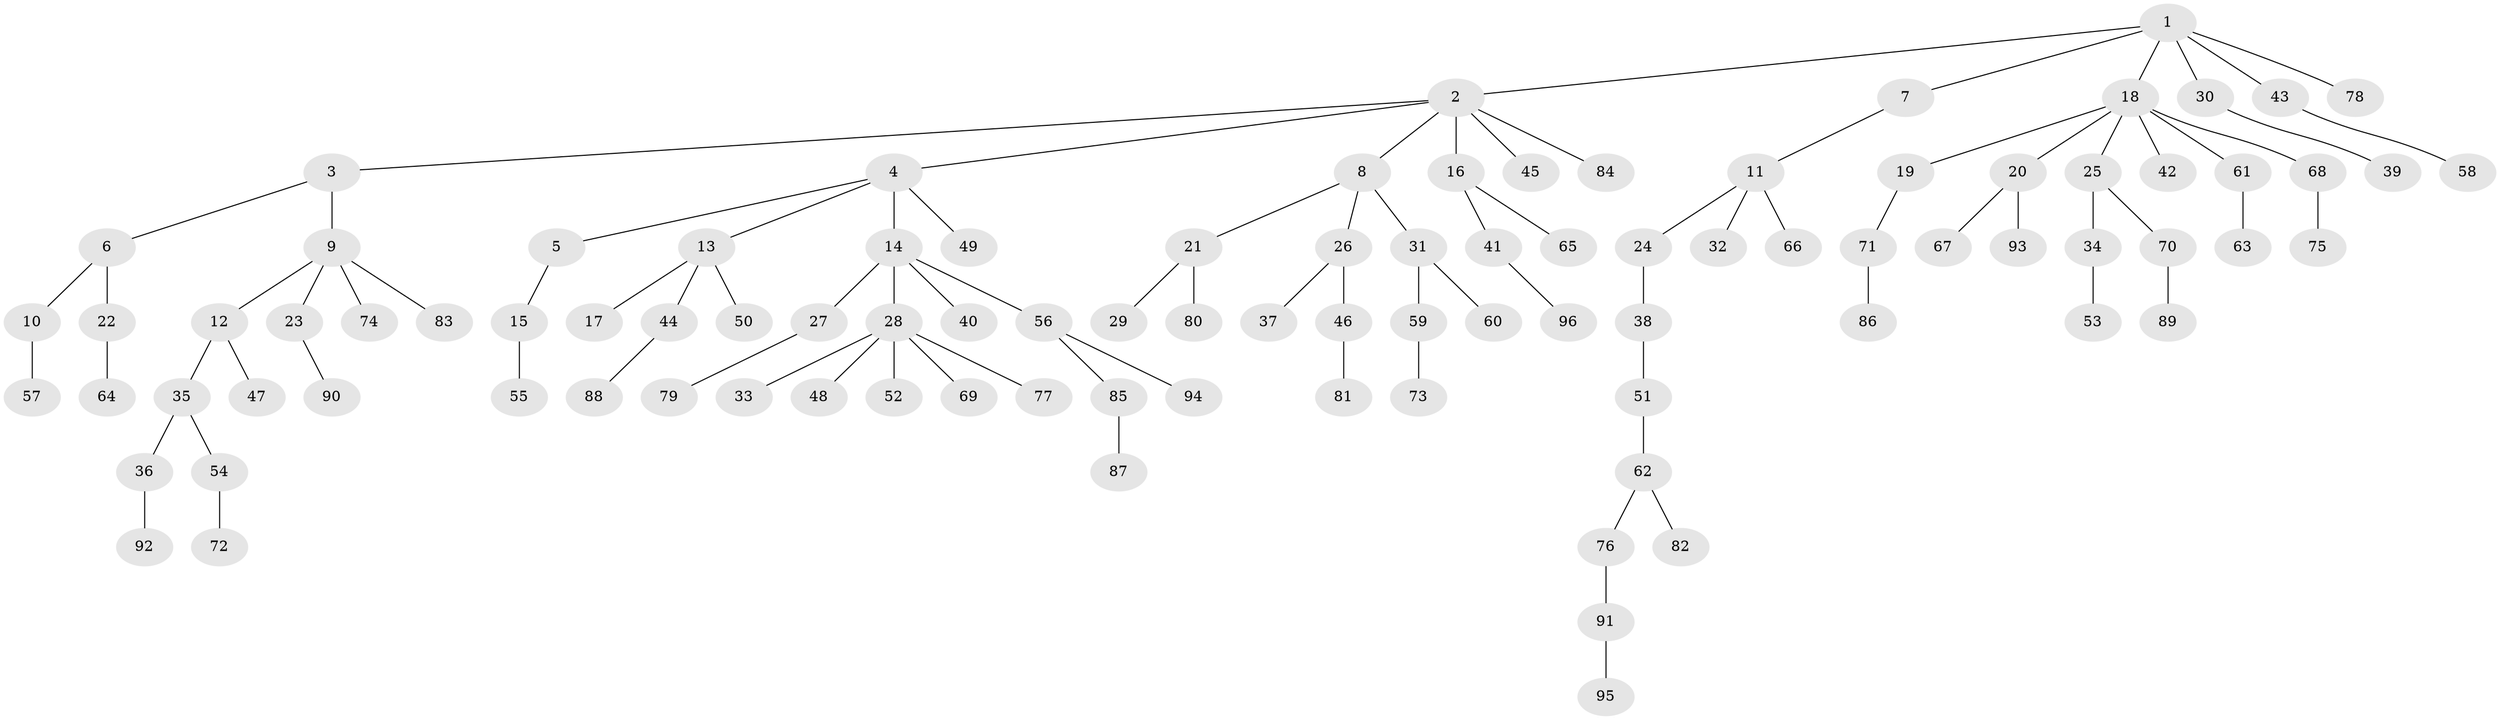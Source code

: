 // Generated by graph-tools (version 1.1) at 2025/02/03/09/25 03:02:23]
// undirected, 96 vertices, 95 edges
graph export_dot {
graph [start="1"]
  node [color=gray90,style=filled];
  1;
  2;
  3;
  4;
  5;
  6;
  7;
  8;
  9;
  10;
  11;
  12;
  13;
  14;
  15;
  16;
  17;
  18;
  19;
  20;
  21;
  22;
  23;
  24;
  25;
  26;
  27;
  28;
  29;
  30;
  31;
  32;
  33;
  34;
  35;
  36;
  37;
  38;
  39;
  40;
  41;
  42;
  43;
  44;
  45;
  46;
  47;
  48;
  49;
  50;
  51;
  52;
  53;
  54;
  55;
  56;
  57;
  58;
  59;
  60;
  61;
  62;
  63;
  64;
  65;
  66;
  67;
  68;
  69;
  70;
  71;
  72;
  73;
  74;
  75;
  76;
  77;
  78;
  79;
  80;
  81;
  82;
  83;
  84;
  85;
  86;
  87;
  88;
  89;
  90;
  91;
  92;
  93;
  94;
  95;
  96;
  1 -- 2;
  1 -- 7;
  1 -- 18;
  1 -- 30;
  1 -- 43;
  1 -- 78;
  2 -- 3;
  2 -- 4;
  2 -- 8;
  2 -- 16;
  2 -- 45;
  2 -- 84;
  3 -- 6;
  3 -- 9;
  4 -- 5;
  4 -- 13;
  4 -- 14;
  4 -- 49;
  5 -- 15;
  6 -- 10;
  6 -- 22;
  7 -- 11;
  8 -- 21;
  8 -- 26;
  8 -- 31;
  9 -- 12;
  9 -- 23;
  9 -- 74;
  9 -- 83;
  10 -- 57;
  11 -- 24;
  11 -- 32;
  11 -- 66;
  12 -- 35;
  12 -- 47;
  13 -- 17;
  13 -- 44;
  13 -- 50;
  14 -- 27;
  14 -- 28;
  14 -- 40;
  14 -- 56;
  15 -- 55;
  16 -- 41;
  16 -- 65;
  18 -- 19;
  18 -- 20;
  18 -- 25;
  18 -- 42;
  18 -- 61;
  18 -- 68;
  19 -- 71;
  20 -- 67;
  20 -- 93;
  21 -- 29;
  21 -- 80;
  22 -- 64;
  23 -- 90;
  24 -- 38;
  25 -- 34;
  25 -- 70;
  26 -- 37;
  26 -- 46;
  27 -- 79;
  28 -- 33;
  28 -- 48;
  28 -- 52;
  28 -- 69;
  28 -- 77;
  30 -- 39;
  31 -- 59;
  31 -- 60;
  34 -- 53;
  35 -- 36;
  35 -- 54;
  36 -- 92;
  38 -- 51;
  41 -- 96;
  43 -- 58;
  44 -- 88;
  46 -- 81;
  51 -- 62;
  54 -- 72;
  56 -- 85;
  56 -- 94;
  59 -- 73;
  61 -- 63;
  62 -- 76;
  62 -- 82;
  68 -- 75;
  70 -- 89;
  71 -- 86;
  76 -- 91;
  85 -- 87;
  91 -- 95;
}
